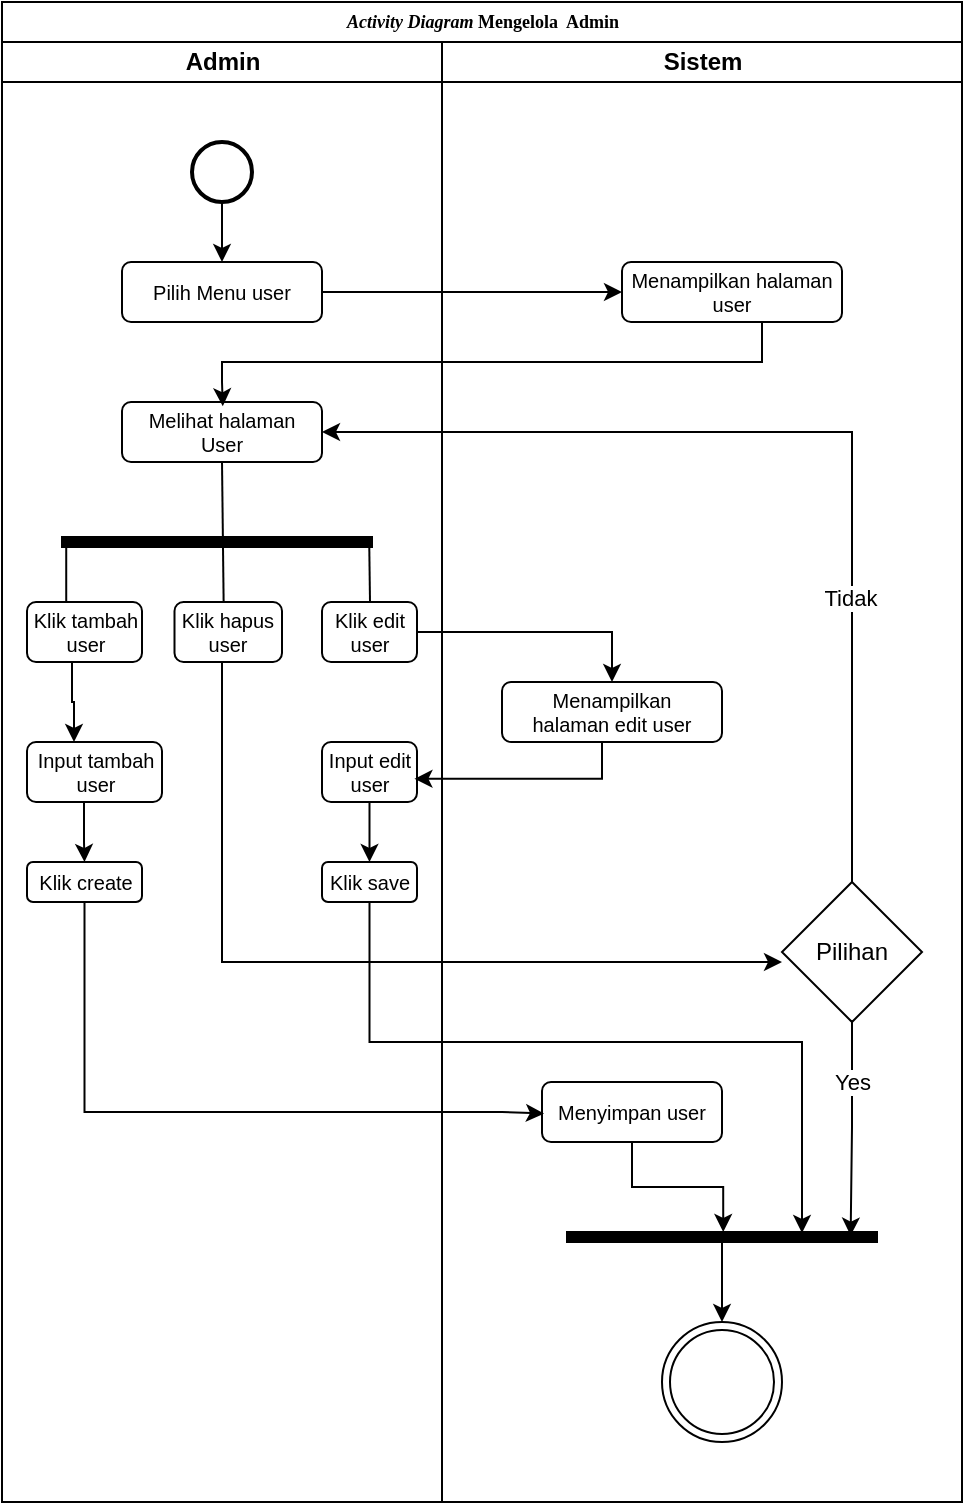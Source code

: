 <mxfile version="24.8.4">
  <diagram name="Page-1" id="74e2e168-ea6b-b213-b513-2b3c1d86103e">
    <mxGraphModel dx="733" dy="375" grid="1" gridSize="10" guides="1" tooltips="1" connect="1" arrows="1" fold="1" page="1" pageScale="1" pageWidth="1100" pageHeight="850" background="none" math="0" shadow="0">
      <root>
        <mxCell id="0" />
        <mxCell id="1" parent="0" />
        <mxCell id="tzNbkEb7s-4a03CU0OmQ-1" value="&lt;font style=&quot;font-size: 9px;&quot;&gt;&lt;b style=&quot;mso-bidi-font-weight:normal&quot;&gt;&lt;i style=&quot;mso-bidi-font-style:normal&quot;&gt;&lt;span style=&quot;font-family: &amp;quot;Times New Roman&amp;quot;, serif;&quot;&gt;Activity Diagram &lt;/span&gt;&lt;/i&gt;&lt;span style=&quot;line-height: 150%; font-family: &amp;quot;Times New Roman&amp;quot;, serif;&quot;&gt;Mengelola&amp;nbsp; Admin&lt;/span&gt;&lt;/b&gt;&lt;/font&gt;" style="swimlane;html=1;childLayout=stackLayout;startSize=20;rounded=0;shadow=0;labelBackgroundColor=none;strokeWidth=1;fontFamily=Verdana;fontSize=8;align=center;" vertex="1" parent="1">
          <mxGeometry x="40" y="40" width="480" height="750" as="geometry" />
        </mxCell>
        <mxCell id="tzNbkEb7s-4a03CU0OmQ-2" value="Admin" style="swimlane;html=1;startSize=20;" vertex="1" parent="tzNbkEb7s-4a03CU0OmQ-1">
          <mxGeometry y="20" width="220" height="730" as="geometry" />
        </mxCell>
        <mxCell id="tzNbkEb7s-4a03CU0OmQ-3" style="edgeStyle=orthogonalEdgeStyle;rounded=0;orthogonalLoop=1;jettySize=auto;html=1;entryX=0.5;entryY=0;entryDx=0;entryDy=0;" edge="1" parent="tzNbkEb7s-4a03CU0OmQ-2" source="tzNbkEb7s-4a03CU0OmQ-4" target="tzNbkEb7s-4a03CU0OmQ-5">
          <mxGeometry relative="1" as="geometry" />
        </mxCell>
        <mxCell id="tzNbkEb7s-4a03CU0OmQ-4" value="" style="strokeWidth=2;html=1;shape=mxgraph.flowchart.start_2;whiteSpace=wrap;" vertex="1" parent="tzNbkEb7s-4a03CU0OmQ-2">
          <mxGeometry x="95" y="50" width="30" height="30" as="geometry" />
        </mxCell>
        <mxCell id="tzNbkEb7s-4a03CU0OmQ-5" value="&lt;font style=&quot;font-size: 10px;&quot;&gt;Pilih Menu user&lt;/font&gt;" style="rounded=1;whiteSpace=wrap;html=1;fontSize=10;" vertex="1" parent="tzNbkEb7s-4a03CU0OmQ-2">
          <mxGeometry x="60" y="110" width="100" height="30" as="geometry" />
        </mxCell>
        <mxCell id="tzNbkEb7s-4a03CU0OmQ-6" value="&lt;div style=&quot;font-size: 10px;&quot;&gt;&lt;font style=&quot;font-size: 10px;&quot;&gt;Melihat halaman&lt;/font&gt;&lt;/div&gt;&lt;div style=&quot;font-size: 10px;&quot;&gt;&lt;font style=&quot;font-size: 10px;&quot;&gt;User&lt;/font&gt;&lt;/div&gt;" style="rounded=1;whiteSpace=wrap;html=1;fontSize=10;" vertex="1" parent="tzNbkEb7s-4a03CU0OmQ-2">
          <mxGeometry x="60" y="180" width="100" height="30" as="geometry" />
        </mxCell>
        <mxCell id="tzNbkEb7s-4a03CU0OmQ-7" value="" style="html=1;points=[];perimeter=orthogonalPerimeter;fillColor=strokeColor;rotation=90;" vertex="1" parent="tzNbkEb7s-4a03CU0OmQ-2">
          <mxGeometry x="105" y="172.5" width="5" height="155" as="geometry" />
        </mxCell>
        <mxCell id="tzNbkEb7s-4a03CU0OmQ-8" style="edgeStyle=orthogonalEdgeStyle;rounded=0;orthogonalLoop=1;jettySize=auto;html=1;" edge="1" parent="tzNbkEb7s-4a03CU0OmQ-2" source="tzNbkEb7s-4a03CU0OmQ-9" target="tzNbkEb7s-4a03CU0OmQ-13">
          <mxGeometry relative="1" as="geometry">
            <Array as="points">
              <mxPoint x="35" y="330" />
              <mxPoint x="36" y="330" />
            </Array>
          </mxGeometry>
        </mxCell>
        <mxCell id="tzNbkEb7s-4a03CU0OmQ-9" value="&lt;div style=&quot;font-size: 10px;&quot;&gt;&lt;font style=&quot;font-size: 10px;&quot;&gt;Klik tambah&lt;/font&gt;&lt;/div&gt;&lt;div style=&quot;font-size: 10px;&quot;&gt;user&lt;font style=&quot;font-size: 10px;&quot;&gt;&lt;br style=&quot;font-size: 10px;&quot;&gt;&lt;/font&gt;&lt;/div&gt;" style="rounded=1;whiteSpace=wrap;html=1;fontSize=10;" vertex="1" parent="tzNbkEb7s-4a03CU0OmQ-2">
          <mxGeometry x="12.5" y="280" width="57.5" height="30" as="geometry" />
        </mxCell>
        <mxCell id="tzNbkEb7s-4a03CU0OmQ-10" value="&lt;div style=&quot;font-size: 10px;&quot;&gt;&lt;font style=&quot;font-size: 10px;&quot;&gt;Klik hapus&lt;/font&gt;&lt;/div&gt;&lt;div style=&quot;font-size: 10px;&quot;&gt;&lt;font style=&quot;font-size: 10px;&quot;&gt;user&lt;br style=&quot;font-size: 10px;&quot;&gt;&lt;/font&gt;&lt;/div&gt;" style="rounded=1;whiteSpace=wrap;html=1;fontSize=10;" vertex="1" parent="tzNbkEb7s-4a03CU0OmQ-2">
          <mxGeometry x="86.25" y="280" width="53.75" height="30" as="geometry" />
        </mxCell>
        <mxCell id="tzNbkEb7s-4a03CU0OmQ-11" value="&lt;div style=&quot;font-size: 10px;&quot;&gt;&lt;font style=&quot;font-size: 10px;&quot;&gt;Klik edit&lt;/font&gt;&lt;/div&gt;&lt;div style=&quot;font-size: 10px;&quot;&gt;user&lt;font style=&quot;font-size: 10px;&quot;&gt;&lt;br style=&quot;font-size: 10px;&quot;&gt;&lt;/font&gt;&lt;/div&gt;" style="rounded=1;whiteSpace=wrap;html=1;fontSize=10;" vertex="1" parent="tzNbkEb7s-4a03CU0OmQ-2">
          <mxGeometry x="160" y="280" width="47.5" height="30" as="geometry" />
        </mxCell>
        <mxCell id="tzNbkEb7s-4a03CU0OmQ-12" style="edgeStyle=orthogonalEdgeStyle;rounded=0;orthogonalLoop=1;jettySize=auto;html=1;entryX=0.5;entryY=0;entryDx=0;entryDy=0;" edge="1" parent="tzNbkEb7s-4a03CU0OmQ-2" source="tzNbkEb7s-4a03CU0OmQ-13" target="tzNbkEb7s-4a03CU0OmQ-19">
          <mxGeometry relative="1" as="geometry">
            <Array as="points">
              <mxPoint x="41" y="400" />
              <mxPoint x="41" y="400" />
            </Array>
          </mxGeometry>
        </mxCell>
        <mxCell id="tzNbkEb7s-4a03CU0OmQ-13" value="&lt;div style=&quot;font-size: 10px;&quot;&gt;&lt;font style=&quot;font-size: 10px;&quot;&gt;Input tambah&lt;/font&gt;&lt;/div&gt;&lt;div style=&quot;font-size: 10px;&quot;&gt;&lt;font style=&quot;font-size: 10px;&quot;&gt;user&lt;br style=&quot;font-size: 10px;&quot;&gt;&lt;/font&gt;&lt;/div&gt;" style="rounded=1;whiteSpace=wrap;html=1;fontSize=10;" vertex="1" parent="tzNbkEb7s-4a03CU0OmQ-2">
          <mxGeometry x="12.5" y="350" width="67.5" height="30" as="geometry" />
        </mxCell>
        <mxCell id="tzNbkEb7s-4a03CU0OmQ-14" style="edgeStyle=orthogonalEdgeStyle;rounded=0;orthogonalLoop=1;jettySize=auto;html=1;entryX=0.5;entryY=0;entryDx=0;entryDy=0;fontSize=10;" edge="1" parent="tzNbkEb7s-4a03CU0OmQ-2" source="tzNbkEb7s-4a03CU0OmQ-15" target="tzNbkEb7s-4a03CU0OmQ-20">
          <mxGeometry relative="1" as="geometry" />
        </mxCell>
        <mxCell id="tzNbkEb7s-4a03CU0OmQ-15" value="&lt;div style=&quot;font-size: 10px;&quot;&gt;&lt;font style=&quot;font-size: 10px;&quot;&gt;Input edit&lt;/font&gt;&lt;/div&gt;&lt;div style=&quot;font-size: 10px;&quot;&gt;user&lt;font style=&quot;font-size: 10px;&quot;&gt;&lt;br style=&quot;font-size: 10px;&quot;&gt;&lt;/font&gt;&lt;/div&gt;" style="rounded=1;whiteSpace=wrap;html=1;fontSize=10;" vertex="1" parent="tzNbkEb7s-4a03CU0OmQ-2">
          <mxGeometry x="160" y="350" width="47.5" height="30" as="geometry" />
        </mxCell>
        <mxCell id="tzNbkEb7s-4a03CU0OmQ-16" value="" style="endArrow=none;html=1;rounded=0;entryX=0.5;entryY=1;entryDx=0;entryDy=0;exitX=0.457;exitY=-0.016;exitDx=0;exitDy=0;exitPerimeter=0;" edge="1" parent="tzNbkEb7s-4a03CU0OmQ-2" source="tzNbkEb7s-4a03CU0OmQ-10" target="tzNbkEb7s-4a03CU0OmQ-6">
          <mxGeometry width="50" height="50" relative="1" as="geometry">
            <mxPoint x="110" y="270" as="sourcePoint" />
            <mxPoint x="170" y="220" as="targetPoint" />
          </mxGeometry>
        </mxCell>
        <mxCell id="tzNbkEb7s-4a03CU0OmQ-17" value="" style="endArrow=none;html=1;rounded=0;" edge="1" parent="tzNbkEb7s-4a03CU0OmQ-2">
          <mxGeometry width="50" height="50" relative="1" as="geometry">
            <mxPoint x="184" y="280" as="sourcePoint" />
            <mxPoint x="183.61" y="250" as="targetPoint" />
          </mxGeometry>
        </mxCell>
        <mxCell id="tzNbkEb7s-4a03CU0OmQ-18" value="" style="endArrow=none;html=1;rounded=0;" edge="1" parent="tzNbkEb7s-4a03CU0OmQ-2">
          <mxGeometry width="50" height="50" relative="1" as="geometry">
            <mxPoint x="32.11" y="280" as="sourcePoint" />
            <mxPoint x="32.11" y="250" as="targetPoint" />
          </mxGeometry>
        </mxCell>
        <mxCell id="tzNbkEb7s-4a03CU0OmQ-19" value="Klik create" style="rounded=1;whiteSpace=wrap;html=1;fontSize=10;" vertex="1" parent="tzNbkEb7s-4a03CU0OmQ-2">
          <mxGeometry x="12.5" y="410" width="57.5" height="20" as="geometry" />
        </mxCell>
        <mxCell id="tzNbkEb7s-4a03CU0OmQ-20" value="Klik save" style="rounded=1;whiteSpace=wrap;html=1;fontSize=10;" vertex="1" parent="tzNbkEb7s-4a03CU0OmQ-2">
          <mxGeometry x="160" y="410" width="47.5" height="20" as="geometry" />
        </mxCell>
        <mxCell id="tzNbkEb7s-4a03CU0OmQ-21" value="Sistem" style="swimlane;html=1;startSize=20;" vertex="1" parent="tzNbkEb7s-4a03CU0OmQ-1">
          <mxGeometry x="220" y="20" width="260" height="730" as="geometry" />
        </mxCell>
        <mxCell id="tzNbkEb7s-4a03CU0OmQ-22" value="&lt;font style=&quot;font-size: 10px;&quot;&gt;Menampilkan halaman user&lt;/font&gt;" style="rounded=1;whiteSpace=wrap;html=1;fontSize=10;" vertex="1" parent="tzNbkEb7s-4a03CU0OmQ-21">
          <mxGeometry x="90" y="110" width="110" height="30" as="geometry" />
        </mxCell>
        <mxCell id="tzNbkEb7s-4a03CU0OmQ-23" style="edgeStyle=orthogonalEdgeStyle;rounded=0;orthogonalLoop=1;jettySize=auto;html=1;entryX=0.5;entryY=0;entryDx=0;entryDy=0;" edge="1" parent="tzNbkEb7s-4a03CU0OmQ-21" source="tzNbkEb7s-4a03CU0OmQ-24" target="tzNbkEb7s-4a03CU0OmQ-31">
          <mxGeometry relative="1" as="geometry" />
        </mxCell>
        <mxCell id="tzNbkEb7s-4a03CU0OmQ-24" value="" style="html=1;points=[];perimeter=orthogonalPerimeter;fillColor=strokeColor;rotation=90;" vertex="1" parent="tzNbkEb7s-4a03CU0OmQ-21">
          <mxGeometry x="137.5" y="520" width="5" height="155" as="geometry" />
        </mxCell>
        <mxCell id="tzNbkEb7s-4a03CU0OmQ-25" value="&lt;font style=&quot;font-size: 10px;&quot;&gt;Menyimpan user&lt;/font&gt;" style="rounded=1;whiteSpace=wrap;html=1;fontSize=10;" vertex="1" parent="tzNbkEb7s-4a03CU0OmQ-21">
          <mxGeometry x="50" y="520" width="90" height="30" as="geometry" />
        </mxCell>
        <mxCell id="tzNbkEb7s-4a03CU0OmQ-26" value="&lt;div style=&quot;font-size: 10px;&quot;&gt;Menampilkan&lt;/div&gt;&lt;div style=&quot;font-size: 10px;&quot;&gt;halaman edit user&lt;br style=&quot;font-size: 10px;&quot;&gt;&lt;/div&gt;" style="rounded=1;whiteSpace=wrap;html=1;fontSize=10;" vertex="1" parent="tzNbkEb7s-4a03CU0OmQ-21">
          <mxGeometry x="30" y="320" width="110" height="30" as="geometry" />
        </mxCell>
        <mxCell id="tzNbkEb7s-4a03CU0OmQ-27" style="edgeStyle=orthogonalEdgeStyle;rounded=0;orthogonalLoop=1;jettySize=auto;html=1;entryX=0.36;entryY=0.085;entryDx=0;entryDy=0;entryPerimeter=0;" edge="1" parent="tzNbkEb7s-4a03CU0OmQ-21" source="tzNbkEb7s-4a03CU0OmQ-29" target="tzNbkEb7s-4a03CU0OmQ-24">
          <mxGeometry relative="1" as="geometry">
            <mxPoint x="205" y="590" as="targetPoint" />
          </mxGeometry>
        </mxCell>
        <mxCell id="tzNbkEb7s-4a03CU0OmQ-28" value="Yes" style="edgeLabel;html=1;align=center;verticalAlign=middle;resizable=0;points=[];" vertex="1" connectable="0" parent="tzNbkEb7s-4a03CU0OmQ-27">
          <mxGeometry x="-0.446" relative="1" as="geometry">
            <mxPoint as="offset" />
          </mxGeometry>
        </mxCell>
        <mxCell id="tzNbkEb7s-4a03CU0OmQ-29" value="Pilihan" style="rhombus;whiteSpace=wrap;html=1;" vertex="1" parent="tzNbkEb7s-4a03CU0OmQ-21">
          <mxGeometry x="170" y="420" width="70" height="70" as="geometry" />
        </mxCell>
        <mxCell id="tzNbkEb7s-4a03CU0OmQ-30" style="edgeStyle=orthogonalEdgeStyle;rounded=0;orthogonalLoop=1;jettySize=auto;html=1;entryX=0;entryY=0.496;entryDx=0;entryDy=0;entryPerimeter=0;" edge="1" parent="tzNbkEb7s-4a03CU0OmQ-21" source="tzNbkEb7s-4a03CU0OmQ-25" target="tzNbkEb7s-4a03CU0OmQ-24">
          <mxGeometry relative="1" as="geometry" />
        </mxCell>
        <mxCell id="tzNbkEb7s-4a03CU0OmQ-31" value="" style="ellipse;shape=doubleEllipse;html=1;dashed=0;whiteSpace=wrap;aspect=fixed;" vertex="1" parent="tzNbkEb7s-4a03CU0OmQ-21">
          <mxGeometry x="110" y="640" width="60" height="60" as="geometry" />
        </mxCell>
        <mxCell id="tzNbkEb7s-4a03CU0OmQ-32" style="edgeStyle=orthogonalEdgeStyle;rounded=0;orthogonalLoop=1;jettySize=auto;html=1;entryX=0;entryY=0.5;entryDx=0;entryDy=0;" edge="1" parent="tzNbkEb7s-4a03CU0OmQ-1" source="tzNbkEb7s-4a03CU0OmQ-5" target="tzNbkEb7s-4a03CU0OmQ-22">
          <mxGeometry relative="1" as="geometry" />
        </mxCell>
        <mxCell id="tzNbkEb7s-4a03CU0OmQ-33" style="edgeStyle=orthogonalEdgeStyle;rounded=0;orthogonalLoop=1;jettySize=auto;html=1;entryX=0.504;entryY=0.071;entryDx=0;entryDy=0;entryPerimeter=0;" edge="1" parent="tzNbkEb7s-4a03CU0OmQ-1" source="tzNbkEb7s-4a03CU0OmQ-22" target="tzNbkEb7s-4a03CU0OmQ-6">
          <mxGeometry relative="1" as="geometry">
            <Array as="points">
              <mxPoint x="380" y="180" />
              <mxPoint x="110" y="180" />
              <mxPoint x="110" y="190" />
              <mxPoint x="110" y="190" />
            </Array>
          </mxGeometry>
        </mxCell>
        <mxCell id="tzNbkEb7s-4a03CU0OmQ-34" style="edgeStyle=orthogonalEdgeStyle;rounded=0;orthogonalLoop=1;jettySize=auto;html=1;entryX=0.011;entryY=0.526;entryDx=0;entryDy=0;entryPerimeter=0;" edge="1" parent="tzNbkEb7s-4a03CU0OmQ-1" source="tzNbkEb7s-4a03CU0OmQ-19" target="tzNbkEb7s-4a03CU0OmQ-25">
          <mxGeometry relative="1" as="geometry">
            <Array as="points">
              <mxPoint x="41" y="555" />
              <mxPoint x="250" y="555" />
            </Array>
          </mxGeometry>
        </mxCell>
        <mxCell id="tzNbkEb7s-4a03CU0OmQ-35" style="edgeStyle=orthogonalEdgeStyle;rounded=0;orthogonalLoop=1;jettySize=auto;html=1;entryX=0.5;entryY=0;entryDx=0;entryDy=0;" edge="1" parent="tzNbkEb7s-4a03CU0OmQ-1" source="tzNbkEb7s-4a03CU0OmQ-11" target="tzNbkEb7s-4a03CU0OmQ-26">
          <mxGeometry relative="1" as="geometry">
            <mxPoint x="380" y="315" as="targetPoint" />
          </mxGeometry>
        </mxCell>
        <mxCell id="tzNbkEb7s-4a03CU0OmQ-36" style="edgeStyle=orthogonalEdgeStyle;rounded=0;orthogonalLoop=1;jettySize=auto;html=1;entryX=0.973;entryY=0.613;entryDx=0;entryDy=0;entryPerimeter=0;" edge="1" parent="tzNbkEb7s-4a03CU0OmQ-1" source="tzNbkEb7s-4a03CU0OmQ-26" target="tzNbkEb7s-4a03CU0OmQ-15">
          <mxGeometry relative="1" as="geometry">
            <Array as="points">
              <mxPoint x="300" y="388" />
            </Array>
          </mxGeometry>
        </mxCell>
        <mxCell id="tzNbkEb7s-4a03CU0OmQ-37" style="edgeStyle=orthogonalEdgeStyle;rounded=0;orthogonalLoop=1;jettySize=auto;html=1;entryX=0.103;entryY=0.238;entryDx=0;entryDy=0;entryPerimeter=0;" edge="1" parent="tzNbkEb7s-4a03CU0OmQ-1" source="tzNbkEb7s-4a03CU0OmQ-20" target="tzNbkEb7s-4a03CU0OmQ-24">
          <mxGeometry relative="1" as="geometry">
            <Array as="points">
              <mxPoint x="184" y="520" />
              <mxPoint x="400" y="520" />
              <mxPoint x="400" y="616" />
            </Array>
          </mxGeometry>
        </mxCell>
        <mxCell id="tzNbkEb7s-4a03CU0OmQ-38" style="edgeStyle=orthogonalEdgeStyle;rounded=0;orthogonalLoop=1;jettySize=auto;html=1;" edge="1" parent="tzNbkEb7s-4a03CU0OmQ-1" source="tzNbkEb7s-4a03CU0OmQ-10">
          <mxGeometry relative="1" as="geometry">
            <mxPoint x="390" y="480" as="targetPoint" />
            <Array as="points">
              <mxPoint x="110" y="480" />
            </Array>
          </mxGeometry>
        </mxCell>
        <mxCell id="tzNbkEb7s-4a03CU0OmQ-39" style="edgeStyle=orthogonalEdgeStyle;rounded=0;orthogonalLoop=1;jettySize=auto;html=1;entryX=1;entryY=0.5;entryDx=0;entryDy=0;" edge="1" parent="tzNbkEb7s-4a03CU0OmQ-1" source="tzNbkEb7s-4a03CU0OmQ-29" target="tzNbkEb7s-4a03CU0OmQ-6">
          <mxGeometry relative="1" as="geometry">
            <Array as="points">
              <mxPoint x="425" y="215" />
            </Array>
          </mxGeometry>
        </mxCell>
        <mxCell id="tzNbkEb7s-4a03CU0OmQ-40" value="Tidak" style="edgeLabel;html=1;align=center;verticalAlign=middle;resizable=0;points=[];" vertex="1" connectable="0" parent="tzNbkEb7s-4a03CU0OmQ-39">
          <mxGeometry x="-0.421" y="1" relative="1" as="geometry">
            <mxPoint as="offset" />
          </mxGeometry>
        </mxCell>
      </root>
    </mxGraphModel>
  </diagram>
</mxfile>
